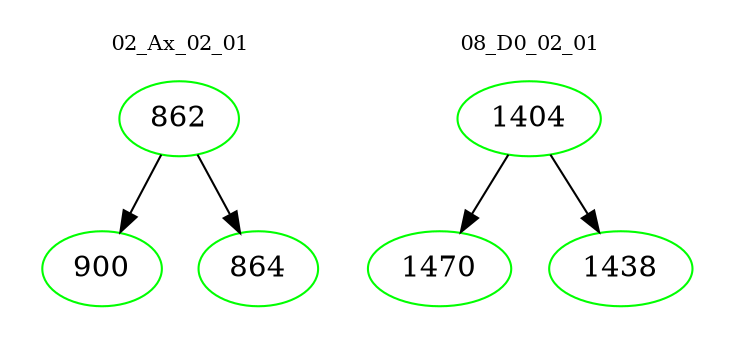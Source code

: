 digraph{
subgraph cluster_0 {
color = white
label = "02_Ax_02_01";
fontsize=10;
T0_862 [label="862", color="green"]
T0_862 -> T0_900 [color="black"]
T0_900 [label="900", color="green"]
T0_862 -> T0_864 [color="black"]
T0_864 [label="864", color="green"]
}
subgraph cluster_1 {
color = white
label = "08_D0_02_01";
fontsize=10;
T1_1404 [label="1404", color="green"]
T1_1404 -> T1_1470 [color="black"]
T1_1470 [label="1470", color="green"]
T1_1404 -> T1_1438 [color="black"]
T1_1438 [label="1438", color="green"]
}
}
